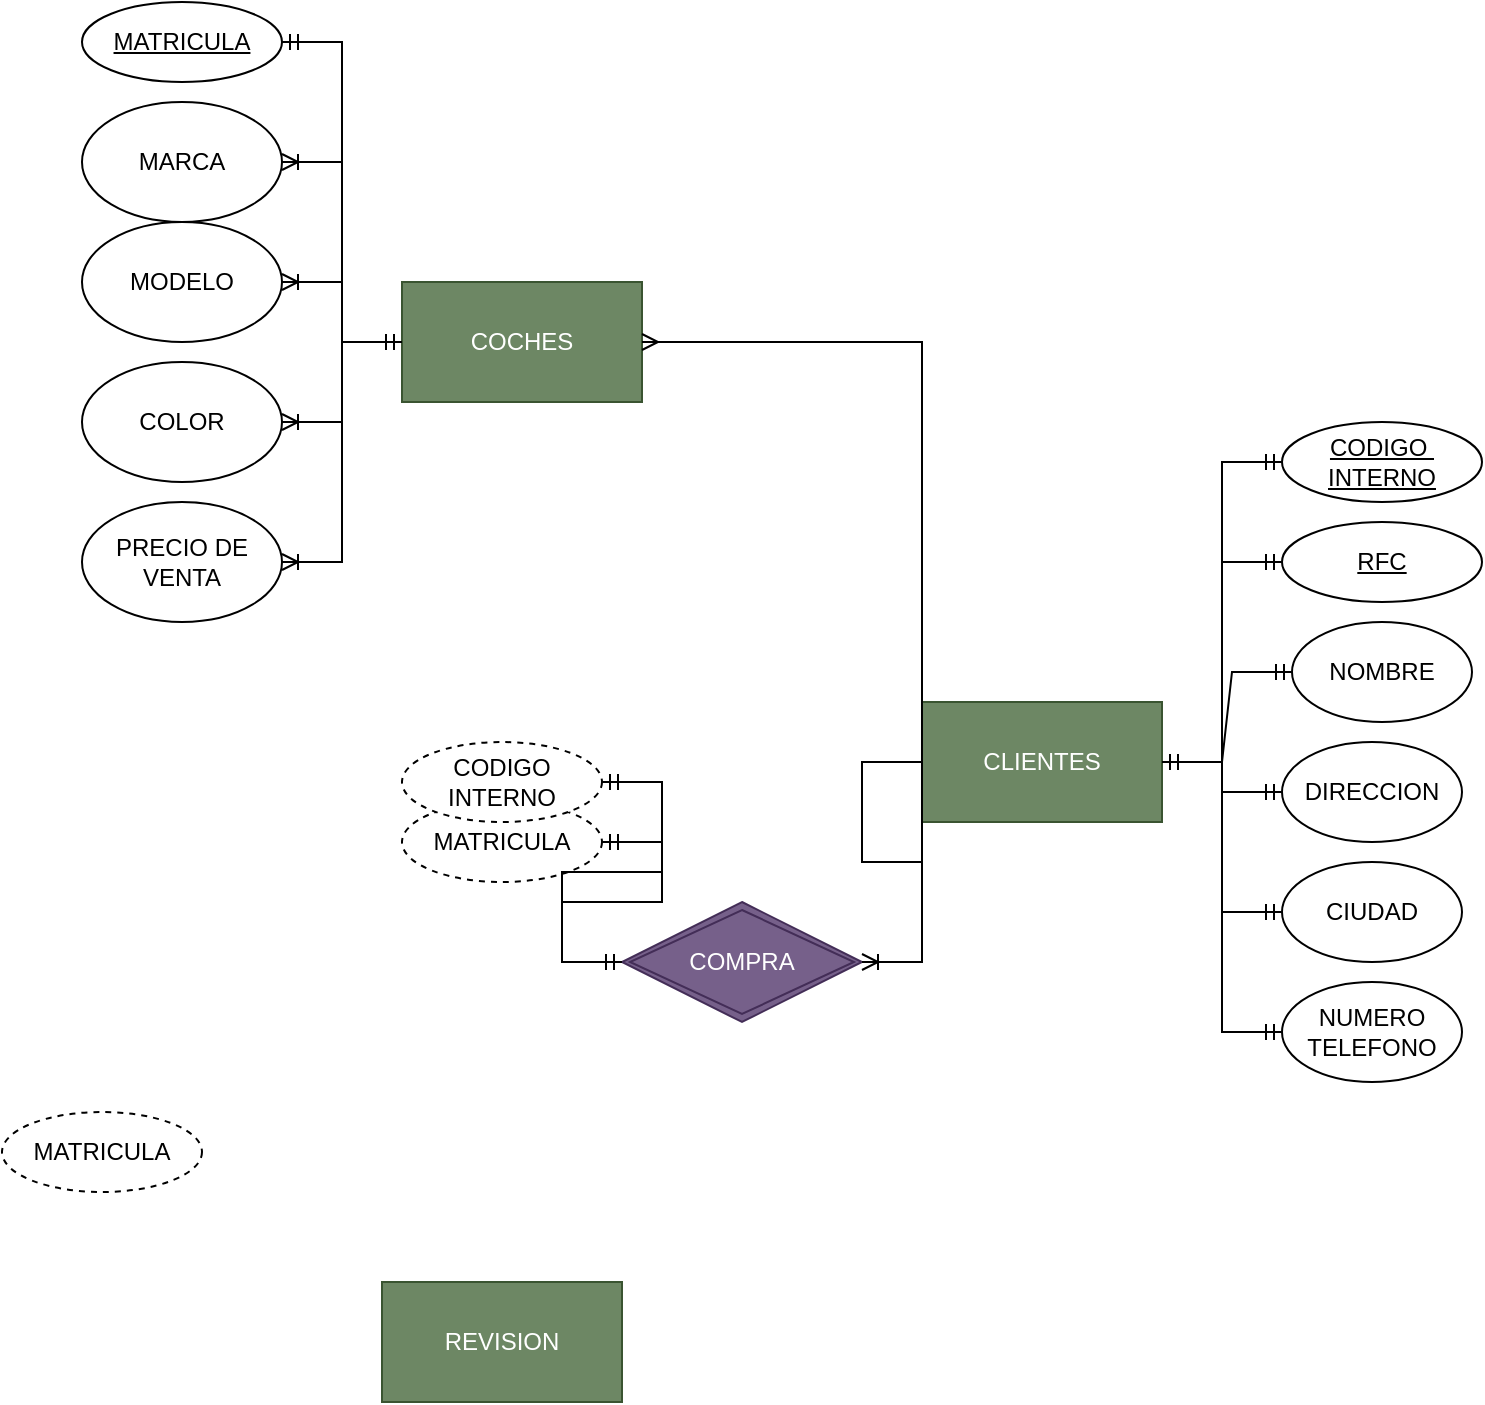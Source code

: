 <mxfile version="21.5.0" type="github">
  <diagram name="Página-1" id="QdQi0whJIK4KETMHexko">
    <mxGraphModel dx="1647" dy="904" grid="1" gridSize="10" guides="1" tooltips="1" connect="1" arrows="1" fold="1" page="1" pageScale="1" pageWidth="827" pageHeight="1169" math="0" shadow="0">
      <root>
        <mxCell id="0" />
        <mxCell id="1" parent="0" />
        <mxCell id="Hm8MZCHduWrWitQvSdQh-1" value="COCHES" style="rounded=0;whiteSpace=wrap;html=1;fillColor=#6d8764;strokeColor=#3A5431;fontColor=#ffffff;" vertex="1" parent="1">
          <mxGeometry x="260" y="170" width="120" height="60" as="geometry" />
        </mxCell>
        <mxCell id="Hm8MZCHduWrWitQvSdQh-2" value="MATRICULA" style="ellipse;whiteSpace=wrap;html=1;align=center;fontStyle=4;" vertex="1" parent="1">
          <mxGeometry x="100" y="30" width="100" height="40" as="geometry" />
        </mxCell>
        <mxCell id="Hm8MZCHduWrWitQvSdQh-5" value="CLIENTES" style="rounded=0;whiteSpace=wrap;html=1;fillColor=#6d8764;fontColor=#ffffff;strokeColor=#3A5431;" vertex="1" parent="1">
          <mxGeometry x="520" y="380" width="120" height="60" as="geometry" />
        </mxCell>
        <mxCell id="Hm8MZCHduWrWitQvSdQh-6" value="" style="edgeStyle=entityRelationEdgeStyle;fontSize=12;html=1;endArrow=ERmandOne;startArrow=ERmandOne;rounded=0;" edge="1" parent="1" source="Hm8MZCHduWrWitQvSdQh-1" target="Hm8MZCHduWrWitQvSdQh-2">
          <mxGeometry width="100" height="100" relative="1" as="geometry">
            <mxPoint x="480" y="260" as="sourcePoint" />
            <mxPoint x="580" y="200" as="targetPoint" />
          </mxGeometry>
        </mxCell>
        <mxCell id="Hm8MZCHduWrWitQvSdQh-8" value="MARCA&lt;br&gt;" style="ellipse;whiteSpace=wrap;html=1;" vertex="1" parent="1">
          <mxGeometry x="100" y="80" width="100" height="60" as="geometry" />
        </mxCell>
        <mxCell id="Hm8MZCHduWrWitQvSdQh-9" value="MODELO" style="ellipse;whiteSpace=wrap;html=1;" vertex="1" parent="1">
          <mxGeometry x="100" y="140" width="100" height="60" as="geometry" />
        </mxCell>
        <mxCell id="Hm8MZCHduWrWitQvSdQh-10" value="COLOR" style="ellipse;whiteSpace=wrap;html=1;" vertex="1" parent="1">
          <mxGeometry x="100" y="210" width="100" height="60" as="geometry" />
        </mxCell>
        <mxCell id="Hm8MZCHduWrWitQvSdQh-12" value="PRECIO DE VENTA" style="ellipse;whiteSpace=wrap;html=1;" vertex="1" parent="1">
          <mxGeometry x="100" y="280" width="100" height="60" as="geometry" />
        </mxCell>
        <mxCell id="Hm8MZCHduWrWitQvSdQh-14" value="NOMBRE" style="ellipse;whiteSpace=wrap;html=1;" vertex="1" parent="1">
          <mxGeometry x="705" y="340" width="90" height="50" as="geometry" />
        </mxCell>
        <mxCell id="Hm8MZCHduWrWitQvSdQh-15" value="DIRECCION" style="ellipse;whiteSpace=wrap;html=1;" vertex="1" parent="1">
          <mxGeometry x="700" y="400" width="90" height="50" as="geometry" />
        </mxCell>
        <mxCell id="Hm8MZCHduWrWitQvSdQh-16" value="CIUDAD" style="ellipse;whiteSpace=wrap;html=1;" vertex="1" parent="1">
          <mxGeometry x="700" y="460" width="90" height="50" as="geometry" />
        </mxCell>
        <mxCell id="Hm8MZCHduWrWitQvSdQh-17" value="NUMERO TELEFONO" style="ellipse;whiteSpace=wrap;html=1;" vertex="1" parent="1">
          <mxGeometry x="700" y="520" width="90" height="50" as="geometry" />
        </mxCell>
        <mxCell id="Hm8MZCHduWrWitQvSdQh-18" value="RFC" style="ellipse;whiteSpace=wrap;html=1;align=center;fontStyle=4;" vertex="1" parent="1">
          <mxGeometry x="700" y="290" width="100" height="40" as="geometry" />
        </mxCell>
        <mxCell id="Hm8MZCHduWrWitQvSdQh-19" value="" style="edgeStyle=entityRelationEdgeStyle;fontSize=12;html=1;endArrow=ERmandOne;startArrow=ERmandOne;rounded=0;" edge="1" parent="1" source="Hm8MZCHduWrWitQvSdQh-5" target="Hm8MZCHduWrWitQvSdQh-18">
          <mxGeometry width="100" height="100" relative="1" as="geometry">
            <mxPoint x="440" y="690" as="sourcePoint" />
            <mxPoint x="540" y="590" as="targetPoint" />
          </mxGeometry>
        </mxCell>
        <mxCell id="Hm8MZCHduWrWitQvSdQh-20" value="" style="edgeStyle=entityRelationEdgeStyle;fontSize=12;html=1;endArrow=ERmandOne;startArrow=ERmandOne;rounded=0;" edge="1" parent="1" source="Hm8MZCHduWrWitQvSdQh-5" target="Hm8MZCHduWrWitQvSdQh-14">
          <mxGeometry width="100" height="100" relative="1" as="geometry">
            <mxPoint x="460" y="550" as="sourcePoint" />
            <mxPoint x="515" y="540" as="targetPoint" />
          </mxGeometry>
        </mxCell>
        <mxCell id="Hm8MZCHduWrWitQvSdQh-21" value="" style="edgeStyle=entityRelationEdgeStyle;fontSize=12;html=1;endArrow=ERmandOne;startArrow=ERmandOne;rounded=0;" edge="1" parent="1" source="Hm8MZCHduWrWitQvSdQh-5" target="Hm8MZCHduWrWitQvSdQh-15">
          <mxGeometry width="100" height="100" relative="1" as="geometry">
            <mxPoint x="470" y="560" as="sourcePoint" />
            <mxPoint x="525" y="550" as="targetPoint" />
          </mxGeometry>
        </mxCell>
        <mxCell id="Hm8MZCHduWrWitQvSdQh-22" value="" style="edgeStyle=entityRelationEdgeStyle;fontSize=12;html=1;endArrow=ERmandOne;startArrow=ERmandOne;rounded=0;" edge="1" parent="1" source="Hm8MZCHduWrWitQvSdQh-5" target="Hm8MZCHduWrWitQvSdQh-16">
          <mxGeometry width="100" height="100" relative="1" as="geometry">
            <mxPoint x="480" y="570" as="sourcePoint" />
            <mxPoint x="535" y="560" as="targetPoint" />
          </mxGeometry>
        </mxCell>
        <mxCell id="Hm8MZCHduWrWitQvSdQh-23" value="" style="edgeStyle=entityRelationEdgeStyle;fontSize=12;html=1;endArrow=ERmandOne;startArrow=ERmandOne;rounded=0;" edge="1" parent="1" source="Hm8MZCHduWrWitQvSdQh-5" target="Hm8MZCHduWrWitQvSdQh-17">
          <mxGeometry width="100" height="100" relative="1" as="geometry">
            <mxPoint x="490" y="580" as="sourcePoint" />
            <mxPoint x="545" y="570" as="targetPoint" />
          </mxGeometry>
        </mxCell>
        <mxCell id="Hm8MZCHduWrWitQvSdQh-24" value="" style="edgeStyle=entityRelationEdgeStyle;fontSize=12;html=1;endArrow=ERoneToMany;rounded=0;" edge="1" parent="1" source="Hm8MZCHduWrWitQvSdQh-1" target="Hm8MZCHduWrWitQvSdQh-12">
          <mxGeometry width="100" height="100" relative="1" as="geometry">
            <mxPoint x="300" y="660" as="sourcePoint" />
            <mxPoint x="280" y="530" as="targetPoint" />
          </mxGeometry>
        </mxCell>
        <mxCell id="Hm8MZCHduWrWitQvSdQh-26" value="" style="edgeStyle=entityRelationEdgeStyle;fontSize=12;html=1;endArrow=ERoneToMany;rounded=0;" edge="1" parent="1" source="Hm8MZCHduWrWitQvSdQh-1" target="Hm8MZCHduWrWitQvSdQh-10">
          <mxGeometry width="100" height="100" relative="1" as="geometry">
            <mxPoint x="320" y="680" as="sourcePoint" />
            <mxPoint x="300" y="550" as="targetPoint" />
          </mxGeometry>
        </mxCell>
        <mxCell id="Hm8MZCHduWrWitQvSdQh-27" value="" style="edgeStyle=entityRelationEdgeStyle;fontSize=12;html=1;endArrow=ERoneToMany;rounded=0;" edge="1" parent="1" source="Hm8MZCHduWrWitQvSdQh-1" target="Hm8MZCHduWrWitQvSdQh-9">
          <mxGeometry width="100" height="100" relative="1" as="geometry">
            <mxPoint x="330" y="690" as="sourcePoint" />
            <mxPoint x="310" y="560" as="targetPoint" />
          </mxGeometry>
        </mxCell>
        <mxCell id="Hm8MZCHduWrWitQvSdQh-28" value="" style="edgeStyle=entityRelationEdgeStyle;fontSize=12;html=1;endArrow=ERoneToMany;rounded=0;" edge="1" parent="1" source="Hm8MZCHduWrWitQvSdQh-1" target="Hm8MZCHduWrWitQvSdQh-8">
          <mxGeometry width="100" height="100" relative="1" as="geometry">
            <mxPoint x="340" y="700" as="sourcePoint" />
            <mxPoint x="320" y="570" as="targetPoint" />
          </mxGeometry>
        </mxCell>
        <mxCell id="Hm8MZCHduWrWitQvSdQh-29" value="COMPRA" style="shape=rhombus;double=1;perimeter=rhombusPerimeter;whiteSpace=wrap;html=1;align=center;fillColor=#76608a;fontColor=#ffffff;strokeColor=#432D57;" vertex="1" parent="1">
          <mxGeometry x="370" y="480" width="120" height="60" as="geometry" />
        </mxCell>
        <mxCell id="Hm8MZCHduWrWitQvSdQh-30" value="" style="edgeStyle=entityRelationEdgeStyle;fontSize=12;html=1;endArrow=ERoneToMany;rounded=0;" edge="1" parent="1" source="Hm8MZCHduWrWitQvSdQh-5" target="Hm8MZCHduWrWitQvSdQh-29">
          <mxGeometry width="100" height="100" relative="1" as="geometry">
            <mxPoint x="380" y="740" as="sourcePoint" />
            <mxPoint x="480" y="640" as="targetPoint" />
          </mxGeometry>
        </mxCell>
        <mxCell id="Hm8MZCHduWrWitQvSdQh-31" value="" style="edgeStyle=entityRelationEdgeStyle;fontSize=12;html=1;endArrow=ERmany;rounded=0;" edge="1" parent="1" source="Hm8MZCHduWrWitQvSdQh-29" target="Hm8MZCHduWrWitQvSdQh-1">
          <mxGeometry width="100" height="100" relative="1" as="geometry">
            <mxPoint x="50" y="640" as="sourcePoint" />
            <mxPoint x="150" y="540" as="targetPoint" />
            <Array as="points">
              <mxPoint x="230" y="410" />
              <mxPoint x="340" y="380" />
            </Array>
          </mxGeometry>
        </mxCell>
        <mxCell id="Hm8MZCHduWrWitQvSdQh-32" value="CODIGO&amp;nbsp; INTERNO" style="ellipse;whiteSpace=wrap;html=1;align=center;fontStyle=4;" vertex="1" parent="1">
          <mxGeometry x="700" y="240" width="100" height="40" as="geometry" />
        </mxCell>
        <mxCell id="Hm8MZCHduWrWitQvSdQh-33" value="" style="edgeStyle=entityRelationEdgeStyle;fontSize=12;html=1;endArrow=ERmandOne;startArrow=ERmandOne;rounded=0;" edge="1" parent="1" source="Hm8MZCHduWrWitQvSdQh-5" target="Hm8MZCHduWrWitQvSdQh-32">
          <mxGeometry width="100" height="100" relative="1" as="geometry">
            <mxPoint x="530" y="570" as="sourcePoint" />
            <mxPoint x="590" y="410" as="targetPoint" />
          </mxGeometry>
        </mxCell>
        <mxCell id="Hm8MZCHduWrWitQvSdQh-34" value="MATRICULA" style="ellipse;whiteSpace=wrap;html=1;align=center;dashed=1;" vertex="1" parent="1">
          <mxGeometry x="260" y="430" width="100" height="40" as="geometry" />
        </mxCell>
        <mxCell id="Hm8MZCHduWrWitQvSdQh-35" value="CODIGO INTERNO" style="ellipse;whiteSpace=wrap;html=1;align=center;dashed=1;" vertex="1" parent="1">
          <mxGeometry x="260" y="400" width="100" height="40" as="geometry" />
        </mxCell>
        <mxCell id="Hm8MZCHduWrWitQvSdQh-36" value="" style="edgeStyle=entityRelationEdgeStyle;fontSize=12;html=1;endArrow=ERmandOne;startArrow=ERmandOne;rounded=0;" edge="1" parent="1" source="Hm8MZCHduWrWitQvSdQh-35" target="Hm8MZCHduWrWitQvSdQh-29">
          <mxGeometry width="100" height="100" relative="1" as="geometry">
            <mxPoint x="240.005" y="554.142" as="sourcePoint" />
            <mxPoint x="295.36" y="410" as="targetPoint" />
          </mxGeometry>
        </mxCell>
        <mxCell id="Hm8MZCHduWrWitQvSdQh-37" value="" style="edgeStyle=entityRelationEdgeStyle;fontSize=12;html=1;endArrow=ERmandOne;startArrow=ERmandOne;rounded=0;" edge="1" parent="1" source="Hm8MZCHduWrWitQvSdQh-34" target="Hm8MZCHduWrWitQvSdQh-29">
          <mxGeometry width="100" height="100" relative="1" as="geometry">
            <mxPoint x="150" y="430" as="sourcePoint" />
            <mxPoint x="250" y="470" as="targetPoint" />
          </mxGeometry>
        </mxCell>
        <mxCell id="Hm8MZCHduWrWitQvSdQh-38" value="REVISION" style="rounded=0;whiteSpace=wrap;html=1;fillColor=#6d8764;fontColor=#ffffff;strokeColor=#3A5431;" vertex="1" parent="1">
          <mxGeometry x="250" y="670" width="120" height="60" as="geometry" />
        </mxCell>
        <mxCell id="Hm8MZCHduWrWitQvSdQh-39" value="MATRICULA" style="ellipse;whiteSpace=wrap;html=1;align=center;dashed=1;" vertex="1" parent="1">
          <mxGeometry x="60" y="585" width="100" height="40" as="geometry" />
        </mxCell>
      </root>
    </mxGraphModel>
  </diagram>
</mxfile>
